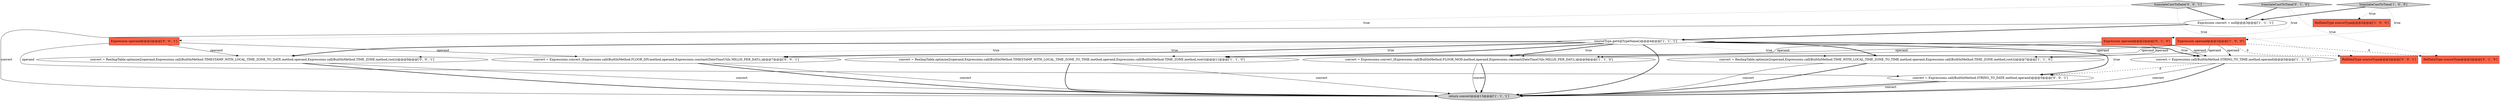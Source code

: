 digraph {
9 [style = filled, label = "convert = Expressions.convert_(Expressions.call(BuiltInMethod.FLOOR_MOD.method,operand,Expressions.constant(DateTimeUtils.MILLIS_PER_DAY)),)@@@9@@@['1', '1', '0']", fillcolor = white, shape = ellipse image = "AAA0AAABBB1BBB"];
1 [style = filled, label = "sourceType.getSqlTypeName()@@@4@@@['1', '1', '1']", fillcolor = white, shape = diamond image = "AAA0AAABBB1BBB"];
0 [style = filled, label = "RelDataType sourceType@@@2@@@['1', '0', '0']", fillcolor = tomato, shape = box image = "AAA0AAABBB1BBB"];
16 [style = filled, label = "convert = RexImpTable.optimize2(operand,Expressions.call(BuiltInMethod.TIMESTAMP_WITH_LOCAL_TIME_ZONE_TO_DATE.method,operand,Expressions.call(BuiltInMethod.TIME_ZONE.method,root)))@@@9@@@['0', '0', '1']", fillcolor = white, shape = ellipse image = "AAA0AAABBB3BBB"];
2 [style = filled, label = "Expression convert = null@@@3@@@['1', '1', '1']", fillcolor = white, shape = ellipse image = "AAA0AAABBB1BBB"];
14 [style = filled, label = "convert = Expressions.convert_(Expressions.call(BuiltInMethod.FLOOR_DIV.method,operand,Expressions.constant(DateTimeUtils.MILLIS_PER_DAY)),)@@@7@@@['0', '0', '1']", fillcolor = white, shape = ellipse image = "AAA0AAABBB3BBB"];
3 [style = filled, label = "convert = RexImpTable.optimize2(operand,Expressions.call(BuiltInMethod.TIMESTAMP_WITH_LOCAL_TIME_ZONE_TO_TIME.method,operand,Expressions.call(BuiltInMethod.TIME_ZONE.method,root)))@@@11@@@['1', '1', '0']", fillcolor = white, shape = ellipse image = "AAA0AAABBB1BBB"];
6 [style = filled, label = "convert = RexImpTable.optimize2(operand,Expressions.call(BuiltInMethod.TIME_WITH_LOCAL_TIME_ZONE_TO_TIME.method,operand,Expressions.call(BuiltInMethod.TIME_ZONE.method,root)))@@@7@@@['1', '1', '0']", fillcolor = white, shape = ellipse image = "AAA0AAABBB1BBB"];
7 [style = filled, label = "return convert@@@13@@@['1', '1', '1']", fillcolor = lightgray, shape = ellipse image = "AAA0AAABBB1BBB"];
11 [style = filled, label = "Expression operand@@@2@@@['0', '1', '0']", fillcolor = tomato, shape = box image = "AAA0AAABBB2BBB"];
12 [style = filled, label = "RelDataType sourceType@@@2@@@['0', '1', '0']", fillcolor = tomato, shape = box image = "AAA1AAABBB2BBB"];
15 [style = filled, label = "convert = Expressions.call(BuiltInMethod.STRING_TO_DATE.method,operand)@@@5@@@['0', '0', '1']", fillcolor = white, shape = ellipse image = "AAA0AAABBB3BBB"];
10 [style = filled, label = "translateCastToTime['0', '1', '0']", fillcolor = lightgray, shape = diamond image = "AAA0AAABBB2BBB"];
5 [style = filled, label = "translateCastToTime['1', '0', '0']", fillcolor = lightgray, shape = diamond image = "AAA0AAABBB1BBB"];
17 [style = filled, label = "translateCastToDate['0', '0', '1']", fillcolor = lightgray, shape = diamond image = "AAA0AAABBB3BBB"];
8 [style = filled, label = "Expression operand@@@2@@@['1', '0', '0']", fillcolor = tomato, shape = box image = "AAA1AAABBB1BBB"];
18 [style = filled, label = "RelDataType sourceType@@@2@@@['0', '0', '1']", fillcolor = tomato, shape = box image = "AAA0AAABBB3BBB"];
13 [style = filled, label = "Expression operand@@@2@@@['0', '0', '1']", fillcolor = tomato, shape = box image = "AAA0AAABBB3BBB"];
4 [style = filled, label = "convert = Expressions.call(BuiltInMethod.STRING_TO_TIME.method,operand)@@@5@@@['1', '1', '0']", fillcolor = white, shape = ellipse image = "AAA0AAABBB1BBB"];
1->4 [style = bold, label=""];
9->7 [style = solid, label="convert"];
10->12 [style = dotted, label="true"];
11->4 [style = solid, label="operand"];
8->6 [style = solid, label="operand"];
15->7 [style = bold, label=""];
17->18 [style = dotted, label="true"];
13->16 [style = solid, label="operand"];
2->1 [style = bold, label=""];
1->15 [style = bold, label=""];
16->7 [style = bold, label=""];
1->3 [style = bold, label=""];
13->14 [style = solid, label="operand"];
8->12 [style = dashed, label="0"];
1->4 [style = dotted, label="true"];
5->0 [style = dotted, label="true"];
1->14 [style = dotted, label="true"];
8->3 [style = solid, label="operand"];
9->7 [style = bold, label=""];
4->7 [style = solid, label="convert"];
15->7 [style = solid, label="convert"];
1->7 [style = bold, label=""];
4->7 [style = bold, label=""];
1->9 [style = bold, label=""];
11->9 [style = solid, label="operand"];
14->7 [style = bold, label=""];
1->3 [style = dotted, label="true"];
8->9 [style = solid, label="operand"];
5->2 [style = bold, label=""];
11->3 [style = solid, label="operand"];
1->6 [style = bold, label=""];
17->2 [style = bold, label=""];
3->7 [style = bold, label=""];
10->11 [style = dotted, label="true"];
1->16 [style = bold, label=""];
14->7 [style = solid, label="convert"];
1->15 [style = dotted, label="true"];
13->15 [style = solid, label="operand"];
1->9 [style = dotted, label="true"];
4->15 [style = dashed, label="0"];
11->6 [style = solid, label="operand"];
16->7 [style = solid, label="convert"];
8->4 [style = solid, label="operand"];
6->7 [style = solid, label="convert"];
1->6 [style = dotted, label="true"];
8->18 [style = dashed, label="0"];
10->2 [style = bold, label=""];
1->14 [style = bold, label=""];
1->16 [style = dotted, label="true"];
5->8 [style = dotted, label="true"];
6->7 [style = bold, label=""];
3->7 [style = solid, label="convert"];
17->13 [style = dotted, label="true"];
2->7 [style = solid, label="convert"];
}
